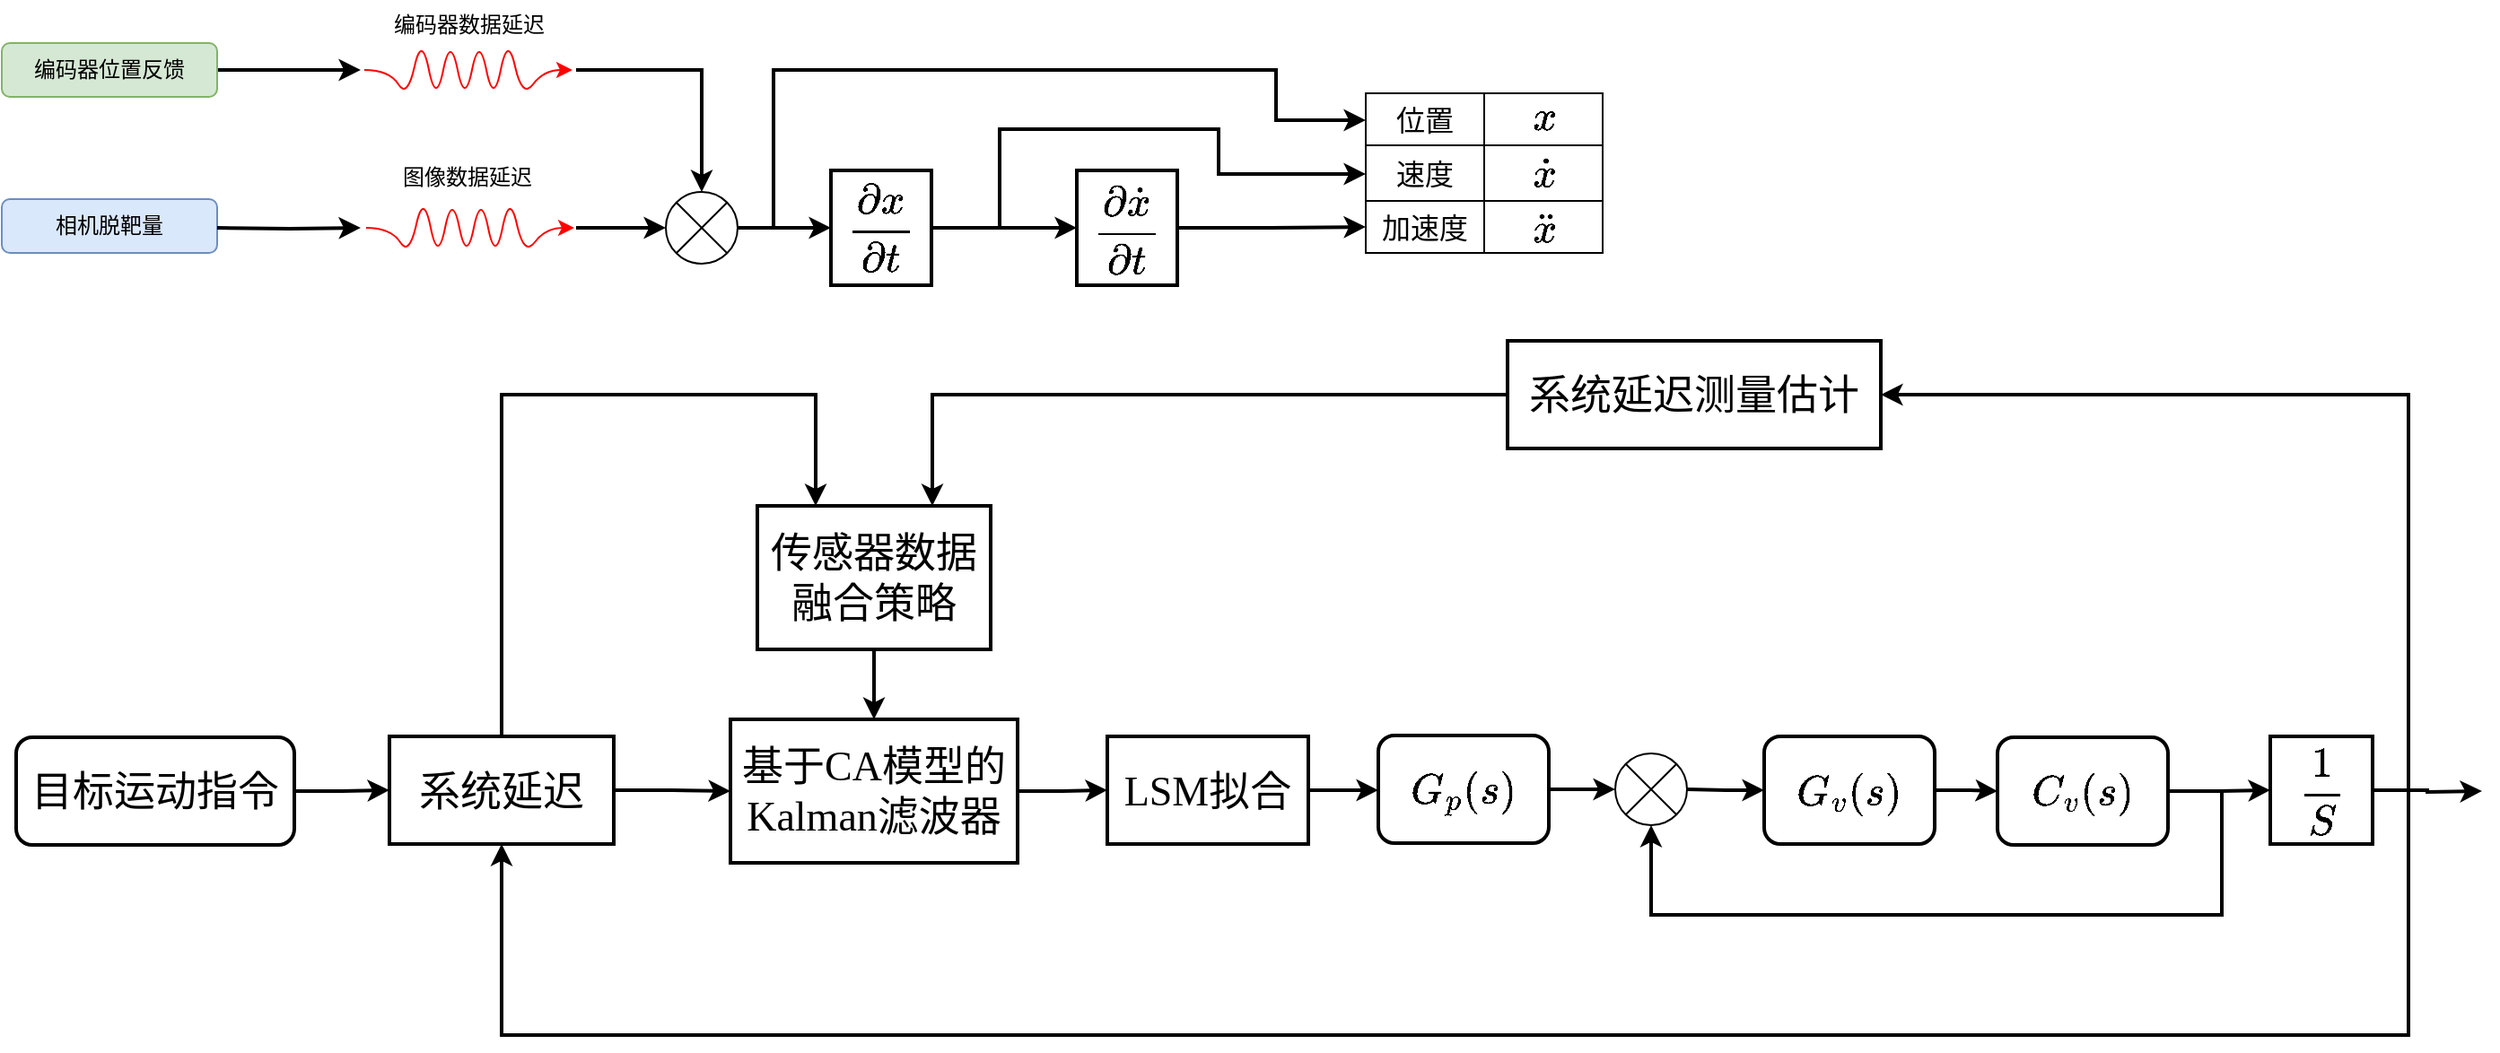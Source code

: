 <mxfile version="20.2.7" type="github">
  <diagram id="kPWaynz6aoJH5VI-K3gA" name="第 1 页">
    <mxGraphModel dx="1166" dy="762" grid="1" gridSize="1" guides="1" tooltips="1" connect="1" arrows="1" fold="1" page="1" pageScale="1" pageWidth="1169" pageHeight="827" math="1" shadow="0">
      <root>
        <mxCell id="0" />
        <mxCell id="1" parent="0" />
        <mxCell id="ETjB2wZACqDURuIevtS6-5" value="" style="edgeStyle=orthogonalEdgeStyle;rounded=0;orthogonalLoop=1;jettySize=auto;html=1;strokeWidth=2;" edge="1" parent="1" source="ETjB2wZACqDURuIevtS6-1" target="ETjB2wZACqDURuIevtS6-4">
          <mxGeometry relative="1" as="geometry" />
        </mxCell>
        <mxCell id="ETjB2wZACqDURuIevtS6-1" value="编码器位置反馈" style="rounded=1;whiteSpace=wrap;html=1;fillColor=#d5e8d4;strokeColor=#82b366;" vertex="1" parent="1">
          <mxGeometry x="90" y="161" width="120" height="30" as="geometry" />
        </mxCell>
        <mxCell id="ETjB2wZACqDURuIevtS6-3" value="相机脱靶量" style="rounded=1;whiteSpace=wrap;html=1;fillColor=#dae8fc;strokeColor=#6c8ebf;" vertex="1" parent="1">
          <mxGeometry x="90" y="248" width="120" height="30" as="geometry" />
        </mxCell>
        <mxCell id="ETjB2wZACqDURuIevtS6-13" style="edgeStyle=orthogonalEdgeStyle;rounded=0;orthogonalLoop=1;jettySize=auto;html=1;exitX=1;exitY=0.5;exitDx=0;exitDy=0;entryX=0.5;entryY=0;entryDx=0;entryDy=0;entryPerimeter=0;strokeWidth=2;" edge="1" parent="1" source="ETjB2wZACqDURuIevtS6-4" target="ETjB2wZACqDURuIevtS6-14">
          <mxGeometry relative="1" as="geometry">
            <mxPoint x="487" y="250" as="targetPoint" />
          </mxGeometry>
        </mxCell>
        <mxCell id="ETjB2wZACqDURuIevtS6-4" value="" style="rounded=1;whiteSpace=wrap;html=1;strokeColor=none;" vertex="1" parent="1">
          <mxGeometry x="290" y="146" width="120" height="60" as="geometry" />
        </mxCell>
        <mxCell id="ETjB2wZACqDURuIevtS6-8" value="" style="curved=1;endArrow=classic;html=1;rounded=0;strokeColor=#FF0000;" edge="1" parent="1">
          <mxGeometry width="50" height="50" relative="1" as="geometry">
            <mxPoint x="292" y="176" as="sourcePoint" />
            <mxPoint x="408" y="176" as="targetPoint" />
            <Array as="points">
              <mxPoint x="306" y="176" />
              <mxPoint x="316" y="192" />
              <mxPoint x="324" y="156" />
              <mxPoint x="332" y="196" />
              <mxPoint x="340" y="156" />
              <mxPoint x="348" y="196" />
              <mxPoint x="356" y="156" />
              <mxPoint x="364" y="196" />
              <mxPoint x="372" y="156" />
              <mxPoint x="380" y="192" />
              <mxPoint x="392" y="176" />
            </Array>
          </mxGeometry>
        </mxCell>
        <mxCell id="ETjB2wZACqDURuIevtS6-10" value="" style="edgeStyle=orthogonalEdgeStyle;rounded=0;orthogonalLoop=1;jettySize=auto;html=1;strokeWidth=2;" edge="1" parent="1" target="ETjB2wZACqDURuIevtS6-11">
          <mxGeometry relative="1" as="geometry">
            <mxPoint x="210" y="264" as="sourcePoint" />
          </mxGeometry>
        </mxCell>
        <mxCell id="ETjB2wZACqDURuIevtS6-17" style="edgeStyle=orthogonalEdgeStyle;rounded=0;orthogonalLoop=1;jettySize=auto;html=1;exitX=1;exitY=0.5;exitDx=0;exitDy=0;entryX=0;entryY=0.5;entryDx=0;entryDy=0;entryPerimeter=0;strokeWidth=2;" edge="1" parent="1" source="ETjB2wZACqDURuIevtS6-11" target="ETjB2wZACqDURuIevtS6-14">
          <mxGeometry relative="1" as="geometry" />
        </mxCell>
        <mxCell id="ETjB2wZACqDURuIevtS6-11" value="" style="rounded=1;whiteSpace=wrap;html=1;strokeColor=none;" vertex="1" parent="1">
          <mxGeometry x="290" y="234" width="120" height="60" as="geometry" />
        </mxCell>
        <mxCell id="ETjB2wZACqDURuIevtS6-9" value="" style="curved=1;endArrow=classic;html=1;rounded=0;strokeColor=#FF0000;" edge="1" parent="1">
          <mxGeometry width="50" height="50" relative="1" as="geometry">
            <mxPoint x="293.0" y="264" as="sourcePoint" />
            <mxPoint x="409" y="264" as="targetPoint" />
            <Array as="points">
              <mxPoint x="307" y="264" />
              <mxPoint x="317" y="280" />
              <mxPoint x="325" y="244" />
              <mxPoint x="333" y="284" />
              <mxPoint x="341" y="244" />
              <mxPoint x="349" y="284" />
              <mxPoint x="357" y="244" />
              <mxPoint x="365" y="284" />
              <mxPoint x="373" y="244" />
              <mxPoint x="381" y="280" />
              <mxPoint x="393" y="264" />
            </Array>
          </mxGeometry>
        </mxCell>
        <mxCell id="ETjB2wZACqDURuIevtS6-23" value="" style="edgeStyle=orthogonalEdgeStyle;rounded=0;orthogonalLoop=1;jettySize=auto;html=1;fontFamily=微软雅黑;strokeWidth=2;" edge="1" parent="1" source="ETjB2wZACqDURuIevtS6-14" target="ETjB2wZACqDURuIevtS6-22">
          <mxGeometry relative="1" as="geometry" />
        </mxCell>
        <mxCell id="ETjB2wZACqDURuIevtS6-60" style="edgeStyle=orthogonalEdgeStyle;rounded=0;orthogonalLoop=1;jettySize=auto;html=1;exitX=1;exitY=0.5;exitDx=0;exitDy=0;exitPerimeter=0;entryX=0;entryY=0.5;entryDx=0;entryDy=0;fontFamily=微软雅黑;fontSize=23;strokeWidth=2;" edge="1" parent="1" source="ETjB2wZACqDURuIevtS6-14" target="ETjB2wZACqDURuIevtS6-25">
          <mxGeometry relative="1" as="geometry">
            <Array as="points">
              <mxPoint x="520" y="264" />
              <mxPoint x="520" y="176" />
              <mxPoint x="800" y="176" />
              <mxPoint x="800" y="204" />
              <mxPoint x="850" y="204" />
            </Array>
          </mxGeometry>
        </mxCell>
        <mxCell id="ETjB2wZACqDURuIevtS6-19" value="编码器数据延迟" style="text;html=1;resizable=0;autosize=1;align=center;verticalAlign=middle;points=[];fillColor=none;strokeColor=none;rounded=0;fontFamily=微软雅黑;" vertex="1" parent="1">
          <mxGeometry x="298.5" y="137" width="103" height="27" as="geometry" />
        </mxCell>
        <mxCell id="ETjB2wZACqDURuIevtS6-21" value="图像数据延迟" style="text;html=1;resizable=0;autosize=1;align=center;verticalAlign=middle;points=[];fillColor=none;strokeColor=none;rounded=0;fontFamily=微软雅黑;" vertex="1" parent="1">
          <mxGeometry x="303" y="222" width="91" height="27" as="geometry" />
        </mxCell>
        <mxCell id="ETjB2wZACqDURuIevtS6-43" value="" style="edgeStyle=orthogonalEdgeStyle;rounded=0;orthogonalLoop=1;jettySize=auto;html=1;fontFamily=微软雅黑;fontSize=23;strokeWidth=2;" edge="1" parent="1" source="ETjB2wZACqDURuIevtS6-22" target="ETjB2wZACqDURuIevtS6-42">
          <mxGeometry relative="1" as="geometry" />
        </mxCell>
        <mxCell id="ETjB2wZACqDURuIevtS6-61" style="edgeStyle=orthogonalEdgeStyle;rounded=0;orthogonalLoop=1;jettySize=auto;html=1;exitX=1;exitY=0.5;exitDx=0;exitDy=0;entryX=0;entryY=0.5;entryDx=0;entryDy=0;fontFamily=微软雅黑;fontSize=23;strokeWidth=2;" edge="1" parent="1" source="ETjB2wZACqDURuIevtS6-22" target="ETjB2wZACqDURuIevtS6-29">
          <mxGeometry relative="1" as="geometry">
            <Array as="points">
              <mxPoint x="646" y="264" />
              <mxPoint x="646" y="209" />
              <mxPoint x="768" y="209" />
              <mxPoint x="768" y="234" />
              <mxPoint x="850" y="234" />
            </Array>
          </mxGeometry>
        </mxCell>
        <mxCell id="ETjB2wZACqDURuIevtS6-22" value="\[\frac{{\partial x}}{{\partial t}}\]" style="whiteSpace=wrap;html=1;verticalAlign=middle;fontSize=23;fontFamily=Times New Roman;fontStyle=1;strokeWidth=2;" vertex="1" parent="1">
          <mxGeometry x="552" y="232" width="56" height="64" as="geometry" />
        </mxCell>
        <mxCell id="ETjB2wZACqDURuIevtS6-58" style="edgeStyle=orthogonalEdgeStyle;rounded=0;orthogonalLoop=1;jettySize=auto;html=1;exitX=1;exitY=0.5;exitDx=0;exitDy=0;fontFamily=微软雅黑;fontSize=23;entryX=0;entryY=0.5;entryDx=0;entryDy=0;strokeWidth=2;" edge="1" parent="1" source="ETjB2wZACqDURuIevtS6-42" target="ETjB2wZACqDURuIevtS6-33">
          <mxGeometry relative="1" as="geometry">
            <mxPoint x="786.0" y="263.0" as="targetPoint" />
          </mxGeometry>
        </mxCell>
        <mxCell id="ETjB2wZACqDURuIevtS6-42" value="\[\frac{{\partial \dot x}}{{\partial t}}\]" style="rounded=0;whiteSpace=wrap;html=1;fontSize=23;fontFamily=Times New Roman;fontStyle=1;strokeWidth=2;" vertex="1" parent="1">
          <mxGeometry x="689" y="232" width="56" height="64" as="geometry" />
        </mxCell>
        <mxCell id="ETjB2wZACqDURuIevtS6-54" value="" style="group" vertex="1" connectable="0" parent="1">
          <mxGeometry x="850" y="181" width="154.5" height="103" as="geometry" />
        </mxCell>
        <mxCell id="ETjB2wZACqDURuIevtS6-24" value="" style="shape=table;whiteSpace=wrap;startSize=0;container=1;collapsible=0;childLayout=tableLayout;fontFamily=微软雅黑;fontSize=16;strokeColor=default;html=1;" vertex="1" parent="ETjB2wZACqDURuIevtS6-54">
          <mxGeometry y="8" width="132" height="89" as="geometry" />
        </mxCell>
        <mxCell id="ETjB2wZACqDURuIevtS6-25" value="" style="shape=tableRow;horizontal=0;startSize=0;swimlaneHead=0;swimlaneBody=0;top=0;left=0;bottom=0;right=0;collapsible=0;dropTarget=0;fillColor=none;points=[[0,0.5],[1,0.5]];portConstraint=eastwest;fontFamily=Times New Roman;fontSize=23;strokeColor=default;" vertex="1" parent="ETjB2wZACqDURuIevtS6-24">
          <mxGeometry width="132" height="29" as="geometry" />
        </mxCell>
        <mxCell id="ETjB2wZACqDURuIevtS6-26" value="位置" style="shape=partialRectangle;html=1;whiteSpace=wrap;connectable=0;fillColor=none;top=0;left=0;bottom=0;right=0;overflow=hidden;fontFamily=Times New Roman;fontSize=16;strokeColor=default;" vertex="1" parent="ETjB2wZACqDURuIevtS6-25">
          <mxGeometry width="66" height="29" as="geometry">
            <mxRectangle width="66" height="29" as="alternateBounds" />
          </mxGeometry>
        </mxCell>
        <mxCell id="ETjB2wZACqDURuIevtS6-27" value="" style="shape=partialRectangle;html=1;whiteSpace=wrap;connectable=0;fillColor=none;top=0;left=0;bottom=0;right=0;overflow=hidden;fontFamily=Times New Roman;fontSize=16;strokeColor=default;verticalAlign=middle;labelPosition=center;verticalLabelPosition=middle;align=center;" vertex="1" parent="ETjB2wZACqDURuIevtS6-25">
          <mxGeometry x="66" width="66" height="29" as="geometry">
            <mxRectangle width="66" height="29" as="alternateBounds" />
          </mxGeometry>
        </mxCell>
        <mxCell id="ETjB2wZACqDURuIevtS6-29" value="" style="shape=tableRow;horizontal=0;startSize=0;swimlaneHead=0;swimlaneBody=0;top=0;left=0;bottom=0;right=0;collapsible=0;dropTarget=0;fillColor=none;points=[[0,0.5],[1,0.5]];portConstraint=eastwest;fontFamily=Times New Roman;fontSize=23;strokeColor=default;" vertex="1" parent="ETjB2wZACqDURuIevtS6-24">
          <mxGeometry y="29" width="132" height="31" as="geometry" />
        </mxCell>
        <mxCell id="ETjB2wZACqDURuIevtS6-30" value="速度" style="shape=partialRectangle;html=1;whiteSpace=wrap;connectable=0;fillColor=none;top=0;left=0;bottom=0;right=0;overflow=hidden;fontFamily=Times New Roman;fontSize=16;strokeColor=default;" vertex="1" parent="ETjB2wZACqDURuIevtS6-29">
          <mxGeometry width="66" height="31" as="geometry">
            <mxRectangle width="66" height="31" as="alternateBounds" />
          </mxGeometry>
        </mxCell>
        <mxCell id="ETjB2wZACqDURuIevtS6-31" value="" style="shape=partialRectangle;html=1;whiteSpace=wrap;connectable=0;fillColor=none;top=0;left=0;bottom=0;right=0;overflow=hidden;fontFamily=Times New Roman;fontSize=23;strokeColor=default;" vertex="1" parent="ETjB2wZACqDURuIevtS6-29">
          <mxGeometry x="66" width="66" height="31" as="geometry">
            <mxRectangle width="66" height="31" as="alternateBounds" />
          </mxGeometry>
        </mxCell>
        <mxCell id="ETjB2wZACqDURuIevtS6-33" value="" style="shape=tableRow;horizontal=0;startSize=0;swimlaneHead=0;swimlaneBody=0;top=0;left=0;bottom=0;right=0;collapsible=0;dropTarget=0;fillColor=none;points=[[0,0.5],[1,0.5]];portConstraint=eastwest;fontFamily=Times New Roman;fontSize=23;strokeColor=default;" vertex="1" parent="ETjB2wZACqDURuIevtS6-24">
          <mxGeometry y="60" width="132" height="29" as="geometry" />
        </mxCell>
        <mxCell id="ETjB2wZACqDURuIevtS6-34" value="加速度" style="shape=partialRectangle;html=1;whiteSpace=wrap;connectable=0;fillColor=none;top=0;left=0;bottom=0;right=0;overflow=hidden;fontFamily=Times New Roman;fontSize=16;strokeColor=default;" vertex="1" parent="ETjB2wZACqDURuIevtS6-33">
          <mxGeometry width="66" height="29" as="geometry">
            <mxRectangle width="66" height="29" as="alternateBounds" />
          </mxGeometry>
        </mxCell>
        <mxCell id="ETjB2wZACqDURuIevtS6-35" value="" style="shape=partialRectangle;html=1;whiteSpace=wrap;connectable=0;fillColor=none;top=0;left=0;bottom=0;right=0;overflow=hidden;fontFamily=Times New Roman;fontSize=23;strokeColor=default;" vertex="1" parent="ETjB2wZACqDURuIevtS6-33">
          <mxGeometry x="66" width="66" height="29" as="geometry">
            <mxRectangle width="66" height="29" as="alternateBounds" />
          </mxGeometry>
        </mxCell>
        <mxCell id="ETjB2wZACqDURuIevtS6-53" value="" style="group" vertex="1" connectable="0" parent="ETjB2wZACqDURuIevtS6-54">
          <mxGeometry x="42.5" width="112" height="103" as="geometry" />
        </mxCell>
        <mxCell id="ETjB2wZACqDURuIevtS6-41" value="&lt;span style=&quot;font-family: &amp;quot;Times New Roman&amp;quot;;&quot;&gt;\[\ddot x\]&lt;/span&gt;" style="text;html=1;resizable=0;autosize=1;align=center;verticalAlign=middle;points=[];fillColor=none;strokeColor=none;rounded=0;fontFamily=微软雅黑;fontSize=23;" vertex="1" parent="ETjB2wZACqDURuIevtS6-53">
          <mxGeometry y="62" width="112" height="41" as="geometry" />
        </mxCell>
        <mxCell id="ETjB2wZACqDURuIevtS6-51" value="&lt;span style=&quot;font-family: &amp;quot;Times New Roman&amp;quot;; font-size: 23px;&quot;&gt;\[\dot x\]&lt;/span&gt;" style="text;html=1;resizable=0;autosize=1;align=center;verticalAlign=middle;points=[];fillColor=none;strokeColor=none;rounded=0;fontFamily=微软雅黑;fontSize=16;" vertex="1" parent="ETjB2wZACqDURuIevtS6-53">
          <mxGeometry x="6" y="32" width="100" height="41" as="geometry" />
        </mxCell>
        <mxCell id="ETjB2wZACqDURuIevtS6-52" value="&lt;span style=&quot;font-family: &amp;quot;Times New Roman&amp;quot;;&quot;&gt;&lt;font style=&quot;font-size: 23px;&quot;&gt;\[x\]&lt;/font&gt;&lt;/span&gt;" style="text;html=1;resizable=0;autosize=1;align=center;verticalAlign=middle;points=[];fillColor=none;strokeColor=none;rounded=0;fontFamily=微软雅黑;fontSize=16;" vertex="1" parent="ETjB2wZACqDURuIevtS6-53">
          <mxGeometry x="26.5" width="59" height="41" as="geometry" />
        </mxCell>
        <mxCell id="ETjB2wZACqDURuIevtS6-63" value="" style="group;strokeWidth=1;strokeColor=none;" vertex="1" connectable="0" parent="1">
          <mxGeometry x="460" y="244" width="40" height="40" as="geometry" />
        </mxCell>
        <mxCell id="ETjB2wZACqDURuIevtS6-14" value="" style="verticalLabelPosition=bottom;verticalAlign=top;html=1;shape=mxgraph.flowchart.or;strokeColor=default;" vertex="1" parent="ETjB2wZACqDURuIevtS6-63">
          <mxGeometry width="40" height="40" as="geometry" />
        </mxCell>
        <mxCell id="ETjB2wZACqDURuIevtS6-15" value="" style="shape=image;html=1;verticalAlign=top;verticalLabelPosition=bottom;labelBackgroundColor=#ffffff;imageAspect=0;aspect=fixed;image=https://cdn3.iconfinder.com/data/icons/user-interface-169/32/plus-128.png;strokeColor=default;" vertex="1" parent="ETjB2wZACqDURuIevtS6-63">
          <mxGeometry x="10" width="20" height="20" as="geometry" />
        </mxCell>
        <mxCell id="ETjB2wZACqDURuIevtS6-16" value="" style="shape=image;html=1;verticalAlign=top;verticalLabelPosition=bottom;labelBackgroundColor=#ffffff;imageAspect=0;aspect=fixed;image=https://cdn3.iconfinder.com/data/icons/user-interface-169/32/plus-128.png;strokeColor=default;" vertex="1" parent="ETjB2wZACqDURuIevtS6-63">
          <mxGeometry y="10" width="20" height="20" as="geometry" />
        </mxCell>
        <mxCell id="ETjB2wZACqDURuIevtS6-66" value="" style="edgeStyle=orthogonalEdgeStyle;rounded=0;orthogonalLoop=1;jettySize=auto;html=1;fontFamily=微软雅黑;fontSize=23;strokeColor=#000000;strokeWidth=2;" edge="1" parent="1" source="ETjB2wZACqDURuIevtS6-64" target="ETjB2wZACqDURuIevtS6-65">
          <mxGeometry relative="1" as="geometry" />
        </mxCell>
        <mxCell id="ETjB2wZACqDURuIevtS6-86" style="edgeStyle=orthogonalEdgeStyle;rounded=0;orthogonalLoop=1;jettySize=auto;html=1;exitX=0.5;exitY=1;exitDx=0;exitDy=0;entryX=1;entryY=0.5;entryDx=0;entryDy=0;fontFamily=Times New Roman;fontSize=23;strokeColor=#000000;strokeWidth=2;startArrow=classic;startFill=1;endArrow=none;endFill=0;" edge="1" parent="1" source="ETjB2wZACqDURuIevtS6-64" target="ETjB2wZACqDURuIevtS6-81">
          <mxGeometry relative="1" as="geometry">
            <Array as="points">
              <mxPoint x="368" y="714" />
              <mxPoint x="1431" y="714" />
              <mxPoint x="1431" y="578" />
            </Array>
          </mxGeometry>
        </mxCell>
        <mxCell id="ETjB2wZACqDURuIevtS6-89" style="edgeStyle=orthogonalEdgeStyle;rounded=0;orthogonalLoop=1;jettySize=auto;html=1;exitX=0.5;exitY=0;exitDx=0;exitDy=0;entryX=0.25;entryY=0;entryDx=0;entryDy=0;fontFamily=Times New Roman;fontSize=23;startArrow=none;startFill=0;endArrow=classic;endFill=1;strokeColor=#000000;strokeWidth=2;" edge="1" parent="1" source="ETjB2wZACqDURuIevtS6-64" target="ETjB2wZACqDURuIevtS6-87">
          <mxGeometry relative="1" as="geometry">
            <Array as="points">
              <mxPoint x="369" y="357" />
              <mxPoint x="544" y="357" />
            </Array>
          </mxGeometry>
        </mxCell>
        <mxCell id="ETjB2wZACqDURuIevtS6-64" value="系统延迟" style="rounded=0;whiteSpace=wrap;html=1;fontFamily=微软雅黑;fontSize=23;strokeColor=default;strokeWidth=2;" vertex="1" parent="1">
          <mxGeometry x="306" y="547.5" width="125" height="60" as="geometry" />
        </mxCell>
        <mxCell id="ETjB2wZACqDURuIevtS6-68" value="" style="edgeStyle=orthogonalEdgeStyle;rounded=0;orthogonalLoop=1;jettySize=auto;html=1;fontFamily=微软雅黑;fontSize=23;strokeColor=#000000;strokeWidth=2;" edge="1" parent="1" source="ETjB2wZACqDURuIevtS6-65" target="ETjB2wZACqDURuIevtS6-67">
          <mxGeometry relative="1" as="geometry" />
        </mxCell>
        <mxCell id="ETjB2wZACqDURuIevtS6-65" value="基于CA模型的Kalman滤波器" style="rounded=0;whiteSpace=wrap;html=1;fontFamily=Times New Roman;fontSize=23;strokeColor=default;strokeWidth=2;" vertex="1" parent="1">
          <mxGeometry x="496" y="538" width="160" height="80" as="geometry" />
        </mxCell>
        <mxCell id="ETjB2wZACqDURuIevtS6-70" value="\[{G_p}(s)\]" style="rounded=1;whiteSpace=wrap;html=1;fontFamily=Times New Roman;fontSize=23;strokeColor=default;strokeWidth=2;" vertex="1" parent="1">
          <mxGeometry x="857" y="547" width="95" height="60" as="geometry" />
        </mxCell>
        <mxCell id="ETjB2wZACqDURuIevtS6-76" value="" style="edgeStyle=orthogonalEdgeStyle;rounded=0;orthogonalLoop=1;jettySize=auto;html=1;fontFamily=Times New Roman;fontSize=23;strokeColor=#000000;strokeWidth=2;" edge="1" parent="1" source="ETjB2wZACqDURuIevtS6-73" target="ETjB2wZACqDURuIevtS6-75">
          <mxGeometry relative="1" as="geometry" />
        </mxCell>
        <mxCell id="ETjB2wZACqDURuIevtS6-111" style="edgeStyle=orthogonalEdgeStyle;rounded=0;orthogonalLoop=1;jettySize=auto;html=1;exitX=0;exitY=0.5;exitDx=0;exitDy=0;entryX=1;entryY=0.5;entryDx=0;entryDy=0;entryPerimeter=0;fontFamily=Times New Roman;fontSize=23;startArrow=classic;startFill=1;endArrow=none;endFill=0;strokeColor=#000000;strokeWidth=2;" edge="1" parent="1" source="ETjB2wZACqDURuIevtS6-73" target="ETjB2wZACqDURuIevtS6-107">
          <mxGeometry relative="1" as="geometry" />
        </mxCell>
        <mxCell id="ETjB2wZACqDURuIevtS6-73" value="\[{G_v}(s)\]" style="rounded=1;whiteSpace=wrap;html=1;fontFamily=Times New Roman;fontSize=23;strokeColor=default;strokeWidth=2;" vertex="1" parent="1">
          <mxGeometry x="1072" y="547.5" width="95" height="60" as="geometry" />
        </mxCell>
        <mxCell id="ETjB2wZACqDURuIevtS6-82" style="edgeStyle=orthogonalEdgeStyle;rounded=0;orthogonalLoop=1;jettySize=auto;html=1;exitX=1;exitY=0.5;exitDx=0;exitDy=0;entryX=0;entryY=0.5;entryDx=0;entryDy=0;fontFamily=Times New Roman;fontSize=23;strokeColor=#000000;strokeWidth=2;" edge="1" parent="1" source="ETjB2wZACqDURuIevtS6-75" target="ETjB2wZACqDURuIevtS6-81">
          <mxGeometry relative="1" as="geometry" />
        </mxCell>
        <mxCell id="ETjB2wZACqDURuIevtS6-75" value="\[{C_v}(s)\]" style="rounded=1;whiteSpace=wrap;html=1;fontFamily=Times New Roman;fontSize=23;strokeColor=default;strokeWidth=2;" vertex="1" parent="1">
          <mxGeometry x="1202" y="548" width="95" height="60" as="geometry" />
        </mxCell>
        <mxCell id="ETjB2wZACqDURuIevtS6-77" style="edgeStyle=orthogonalEdgeStyle;rounded=0;orthogonalLoop=1;jettySize=auto;html=1;exitX=1;exitY=0.5;exitDx=0;exitDy=0;entryX=0;entryY=0.5;entryDx=0;entryDy=0;fontFamily=Times New Roman;fontSize=23;strokeColor=#000000;strokeWidth=2;startArrow=none;" edge="1" parent="1" source="ETjB2wZACqDURuIevtS6-67" target="ETjB2wZACqDURuIevtS6-70">
          <mxGeometry relative="1" as="geometry">
            <mxPoint x="817" y="578" as="sourcePoint" />
            <mxPoint x="893" y="578" as="targetPoint" />
          </mxGeometry>
        </mxCell>
        <mxCell id="ETjB2wZACqDURuIevtS6-78" value="" style="edgeStyle=orthogonalEdgeStyle;rounded=0;orthogonalLoop=1;jettySize=auto;html=1;fontFamily=Times New Roman;fontSize=23;strokeColor=#000000;strokeWidth=2;exitX=1;exitY=0.5;exitDx=0;exitDy=0;entryX=0;entryY=0.5;entryDx=0;entryDy=0;entryPerimeter=0;" edge="1" parent="1" source="ETjB2wZACqDURuIevtS6-70" target="ETjB2wZACqDURuIevtS6-107">
          <mxGeometry relative="1" as="geometry">
            <mxPoint x="950" y="620.5" as="sourcePoint" />
            <mxPoint x="1004" y="577" as="targetPoint" />
          </mxGeometry>
        </mxCell>
        <mxCell id="ETjB2wZACqDURuIevtS6-67" value="LSM拟合" style="rounded=0;whiteSpace=wrap;html=1;fontFamily=微软雅黑;fontSize=23;strokeColor=default;strokeWidth=2;" vertex="1" parent="1">
          <mxGeometry x="706" y="547.5" width="112" height="60" as="geometry" />
        </mxCell>
        <mxCell id="ETjB2wZACqDURuIevtS6-83" style="edgeStyle=orthogonalEdgeStyle;rounded=0;orthogonalLoop=1;jettySize=auto;html=1;exitX=1;exitY=0.5;exitDx=0;exitDy=0;fontFamily=Times New Roman;fontSize=23;strokeColor=#000000;strokeWidth=2;" edge="1" parent="1" source="ETjB2wZACqDURuIevtS6-81">
          <mxGeometry relative="1" as="geometry">
            <mxPoint x="1472" y="578" as="targetPoint" />
          </mxGeometry>
        </mxCell>
        <mxCell id="ETjB2wZACqDURuIevtS6-81" value="\[\frac{1}{S}\]" style="rounded=0;whiteSpace=wrap;html=1;fontFamily=Times New Roman;fontSize=23;strokeColor=default;strokeWidth=2;" vertex="1" parent="1">
          <mxGeometry x="1354" y="547.5" width="57" height="60" as="geometry" />
        </mxCell>
        <mxCell id="ETjB2wZACqDURuIevtS6-85" style="edgeStyle=orthogonalEdgeStyle;rounded=0;orthogonalLoop=1;jettySize=auto;html=1;exitX=1;exitY=0.5;exitDx=0;exitDy=0;entryX=0;entryY=0.5;entryDx=0;entryDy=0;fontFamily=Times New Roman;fontSize=23;strokeColor=#000000;strokeWidth=2;" edge="1" parent="1" source="ETjB2wZACqDURuIevtS6-84" target="ETjB2wZACqDURuIevtS6-64">
          <mxGeometry relative="1" as="geometry" />
        </mxCell>
        <mxCell id="ETjB2wZACqDURuIevtS6-84" value="目标运动指令" style="rounded=1;whiteSpace=wrap;html=1;fontFamily=Times New Roman;fontSize=23;strokeColor=default;strokeWidth=2;" vertex="1" parent="1">
          <mxGeometry x="98" y="548" width="155" height="60" as="geometry" />
        </mxCell>
        <mxCell id="ETjB2wZACqDURuIevtS6-88" style="edgeStyle=orthogonalEdgeStyle;rounded=0;orthogonalLoop=1;jettySize=auto;html=1;exitX=0.5;exitY=1;exitDx=0;exitDy=0;entryX=0.5;entryY=0;entryDx=0;entryDy=0;fontFamily=Times New Roman;fontSize=23;startArrow=none;startFill=0;endArrow=classic;endFill=1;strokeColor=#000000;strokeWidth=2;" edge="1" parent="1" source="ETjB2wZACqDURuIevtS6-87" target="ETjB2wZACqDURuIevtS6-65">
          <mxGeometry relative="1" as="geometry" />
        </mxCell>
        <mxCell id="ETjB2wZACqDURuIevtS6-95" style="edgeStyle=orthogonalEdgeStyle;rounded=0;orthogonalLoop=1;jettySize=auto;html=1;exitX=0.75;exitY=0;exitDx=0;exitDy=0;entryX=0;entryY=0.5;entryDx=0;entryDy=0;fontFamily=Times New Roman;fontSize=23;startArrow=classic;startFill=1;endArrow=none;endFill=0;strokeColor=#000000;strokeWidth=2;" edge="1" parent="1" source="ETjB2wZACqDURuIevtS6-87" target="ETjB2wZACqDURuIevtS6-91">
          <mxGeometry relative="1" as="geometry" />
        </mxCell>
        <mxCell id="ETjB2wZACqDURuIevtS6-87" value="传感器数据&lt;br&gt;融合策略" style="rounded=0;whiteSpace=wrap;html=1;fontFamily=Times New Roman;fontSize=23;strokeColor=default;strokeWidth=2;" vertex="1" parent="1">
          <mxGeometry x="511" y="419" width="130" height="80" as="geometry" />
        </mxCell>
        <mxCell id="ETjB2wZACqDURuIevtS6-93" style="edgeStyle=orthogonalEdgeStyle;rounded=0;orthogonalLoop=1;jettySize=auto;html=1;exitX=1;exitY=0.5;exitDx=0;exitDy=0;entryX=1;entryY=0.5;entryDx=0;entryDy=0;fontFamily=Times New Roman;fontSize=23;startArrow=classic;startFill=1;endArrow=none;endFill=0;strokeColor=#000000;strokeWidth=2;" edge="1" parent="1" source="ETjB2wZACqDURuIevtS6-91" target="ETjB2wZACqDURuIevtS6-81">
          <mxGeometry relative="1" as="geometry" />
        </mxCell>
        <mxCell id="ETjB2wZACqDURuIevtS6-91" value="系统延迟测量估计" style="rounded=0;whiteSpace=wrap;html=1;fontFamily=微软雅黑;fontSize=23;strokeColor=default;strokeWidth=2;" vertex="1" parent="1">
          <mxGeometry x="929" y="327" width="208" height="60" as="geometry" />
        </mxCell>
        <mxCell id="ETjB2wZACqDURuIevtS6-114" style="edgeStyle=orthogonalEdgeStyle;rounded=0;orthogonalLoop=1;jettySize=auto;html=1;exitX=0.5;exitY=1;exitDx=0;exitDy=0;fontFamily=Times New Roman;fontSize=23;startArrow=classic;startFill=1;endArrow=none;endFill=0;strokeColor=#000000;strokeWidth=2;entryX=1;entryY=0.5;entryDx=0;entryDy=0;" edge="1" parent="1" source="ETjB2wZACqDURuIevtS6-113" target="ETjB2wZACqDURuIevtS6-75">
          <mxGeometry relative="1" as="geometry">
            <mxPoint x="1007" y="597" as="sourcePoint" />
            <mxPoint x="1299" y="578" as="targetPoint" />
            <Array as="points">
              <mxPoint x="1009" y="647" />
              <mxPoint x="1327" y="647" />
              <mxPoint x="1327" y="578" />
            </Array>
          </mxGeometry>
        </mxCell>
        <mxCell id="ETjB2wZACqDURuIevtS6-107" value="" style="verticalLabelPosition=bottom;verticalAlign=top;html=1;shape=mxgraph.flowchart.or;strokeColor=default;" vertex="1" parent="1">
          <mxGeometry x="989" y="557" width="40" height="40" as="geometry" />
        </mxCell>
        <mxCell id="ETjB2wZACqDURuIevtS6-108" value="" style="shape=image;html=1;verticalAlign=top;verticalLabelPosition=bottom;labelBackgroundColor=#ffffff;imageAspect=0;aspect=fixed;image=https://cdn3.iconfinder.com/data/icons/user-interface-169/32/plus-128.png;strokeColor=default;" vertex="1" parent="1">
          <mxGeometry x="999" y="557" width="20" height="20" as="geometry" />
        </mxCell>
        <mxCell id="ETjB2wZACqDURuIevtS6-113" value="" style="shape=image;html=1;verticalAlign=top;verticalLabelPosition=bottom;labelBackgroundColor=#ffffff;imageAspect=0;aspect=fixed;image=https://cdn3.iconfinder.com/data/icons/geosm-e-commerce/48/substract-128.png;rounded=0;fontFamily=Times New Roman;fontSize=23;strokeColor=default;strokeWidth=2;" vertex="1" parent="1">
          <mxGeometry x="999" y="577" width="20" height="20" as="geometry" />
        </mxCell>
      </root>
    </mxGraphModel>
  </diagram>
</mxfile>
